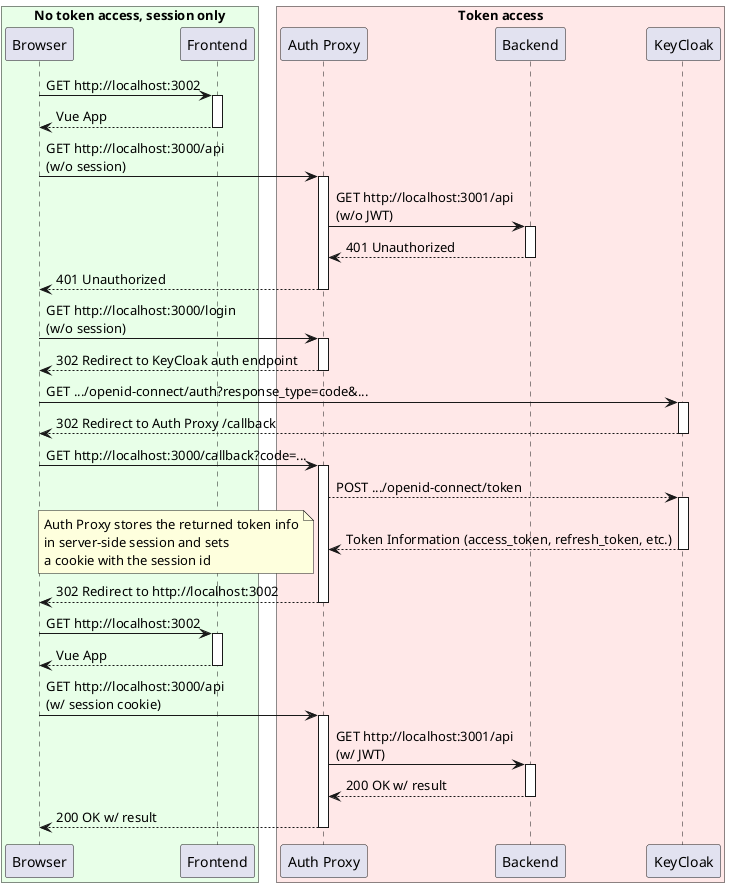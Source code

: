 @startuml

box "No token access, session only" #e8ffe8
  participant Browser
  participant Frontend
end box

box "Token access" #ffe8e8
  participant "Auth Proxy"
  participant Backend
  participant KeyCloak
end box

"Browser" -> "Frontend": GET http://localhost:3002
activate "Frontend"
"Frontend" --> "Browser": Vue App
deactivate "Frontend"

"Browser" -> "Auth Proxy": GET http://localhost:3000/api\n(w/o session)
activate "Auth Proxy"

  "Auth Proxy" -> "Backend": GET http://localhost:3001/api\n(w/o JWT)
  activate "Backend"
  "Backend" --> "Auth Proxy": 401 Unauthorized
  deactivate "Backend"

"Auth Proxy" --> "Browser": 401 Unauthorized
deactivate "Auth Proxy"

"Browser" -> "Auth Proxy": GET http://localhost:3000/login\n(w/o session)
activate "Auth Proxy"
"Auth Proxy" --> "Browser": 302 Redirect to KeyCloak auth endpoint
deactivate "Auth Proxy"

"Browser" -> "KeyCloak": GET .../openid-connect/auth?response_type=code&...
activate "KeyCloak"
"KeyCloak" --> "Browser": 302 Redirect to Auth Proxy /callback
deactivate "KeyCloak"

"Browser" -> "Auth Proxy": GET http://localhost:3000/callback?code=...
activate "Auth Proxy"

"Auth Proxy" --> "KeyCloak": POST .../openid-connect/token
activate "KeyCloak"
"KeyCloak" --> "Auth Proxy": Token Information (access_token, refresh_token, etc.)
deactivate "KeyCloak"

note left: Auth Proxy stores the returned token info\nin server-side session and sets\na cookie with the session id
"Auth Proxy" --> "Browser": 302 Redirect to http://localhost:3002
deactivate "Auth Proxy"

"Browser" -> "Frontend": GET http://localhost:3002
activate "Frontend"
"Frontend" --> "Browser": Vue App
deactivate "Frontend"

"Browser" -> "Auth Proxy": GET http://localhost:3000/api\n(w/ session cookie)
activate "Auth Proxy"
"Auth Proxy" -> "Backend": GET http://localhost:3001/api\n(w/ JWT)
activate "Backend"
"Backend" --> "Auth Proxy": 200 OK w/ result
deactivate "Backend"
"Auth Proxy" --> "Browser": 200 OK w/ result
deactivate "Auth Proxy"

@enduml